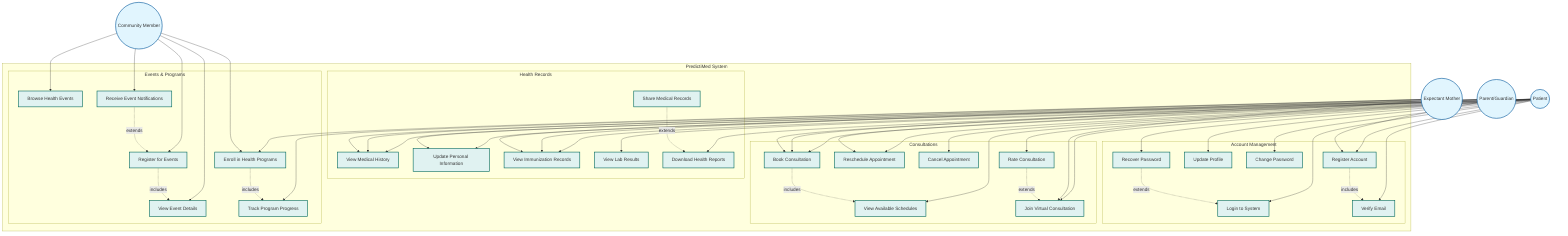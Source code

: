 graph TB
    %% ========================================
    %% PATIENT/CLIENT USE CASES
    %% ========================================
    
    subgraph "PredictiMed System"
        subgraph "Account Management"
            UC1[Register Account]
            UC2[Login to System]
            UC3[Update Profile]
            UC4[Change Password]
            UC5[Recover Password]
            UC6[Verify Email]
        end
        
        subgraph "Health Records"
            UC7[View Medical History]
            UC8[Update Personal Information]
            UC9[View Immunization Records]
            UC10[View Lab Results]
            UC11[Download Health Reports]
            UC12[Share Medical Records]
        end
        
        subgraph "Consultations"
            UC13[Book Consultation]
            UC14[View Available Schedules]
            UC15[Join Virtual Consultation]
            UC16[Reschedule Appointment]
            UC17[Cancel Appointment]
            UC18[Rate Consultation]
        end
        
        subgraph "Events & Programs"
            UC19[Browse Health Events]
            UC20[Register for Events]
            UC21[View Event Details]
            UC22[Enroll in Health Programs]
            UC23[Track Program Progress]
            UC24[Receive Event Notifications]
        end
    end
    
    %% Actors
    Patient((Patient))
    Mother((Expectant Mother))
    Guardian((Parent/Guardian))
    CommunityMember((Community Member))
    
    %% Patient Relationships
    Patient --> UC1
    Patient --> UC2
    Patient --> UC3
    Patient --> UC4
    Patient --> UC5
    Patient --> UC6
    Patient --> UC7
    Patient --> UC8
    Patient --> UC9
    Patient --> UC10
    Patient --> UC11
    Patient --> UC13
    Patient --> UC14
    Patient --> UC15
    Patient --> UC16
    Patient --> UC17
    Patient --> UC18
    
    Mother --> UC7
    Mother --> UC9
    Mother --> UC13
    Mother --> UC15
    Mother --> UC22
    Mother --> UC23
    
    Guardian --> UC1
    Guardian --> UC7
    Guardian --> UC8
    Guardian --> UC9
    Guardian --> UC13
    Guardian --> UC16
    
    CommunityMember --> UC19
    CommunityMember --> UC20
    CommunityMember --> UC21
    CommunityMember --> UC22
    CommunityMember --> UC24
    
    %% Include Relationships
    UC1 -.->|includes| UC6
    UC13 -.->|includes| UC14
    UC20 -.->|includes| UC21
    UC22 -.->|includes| UC23
    
    %% Extend Relationships
    UC5 -.->|extends| UC2
    UC12 -.->|extends| UC11
    UC18 -.->|extends| UC15
    UC24 -.->|extends| UC20
    
    classDef actor fill:#e1f5fe,stroke:#01579b,stroke-width:2px
    classDef usecase fill:#e0f2f1,stroke:#00695c,stroke-width:2px
    classDef system fill:#fff3e0,stroke:#e65100,stroke-width:3px
    
    class Patient,Mother,Guardian,CommunityMember actor
    class UC1,UC2,UC3,UC4,UC5,UC6,UC7,UC8,UC9,UC10,UC11,UC12,UC13,UC14,UC15,UC16,UC17,UC18,UC19,UC20,UC21,UC22,UC23,UC24 usecase